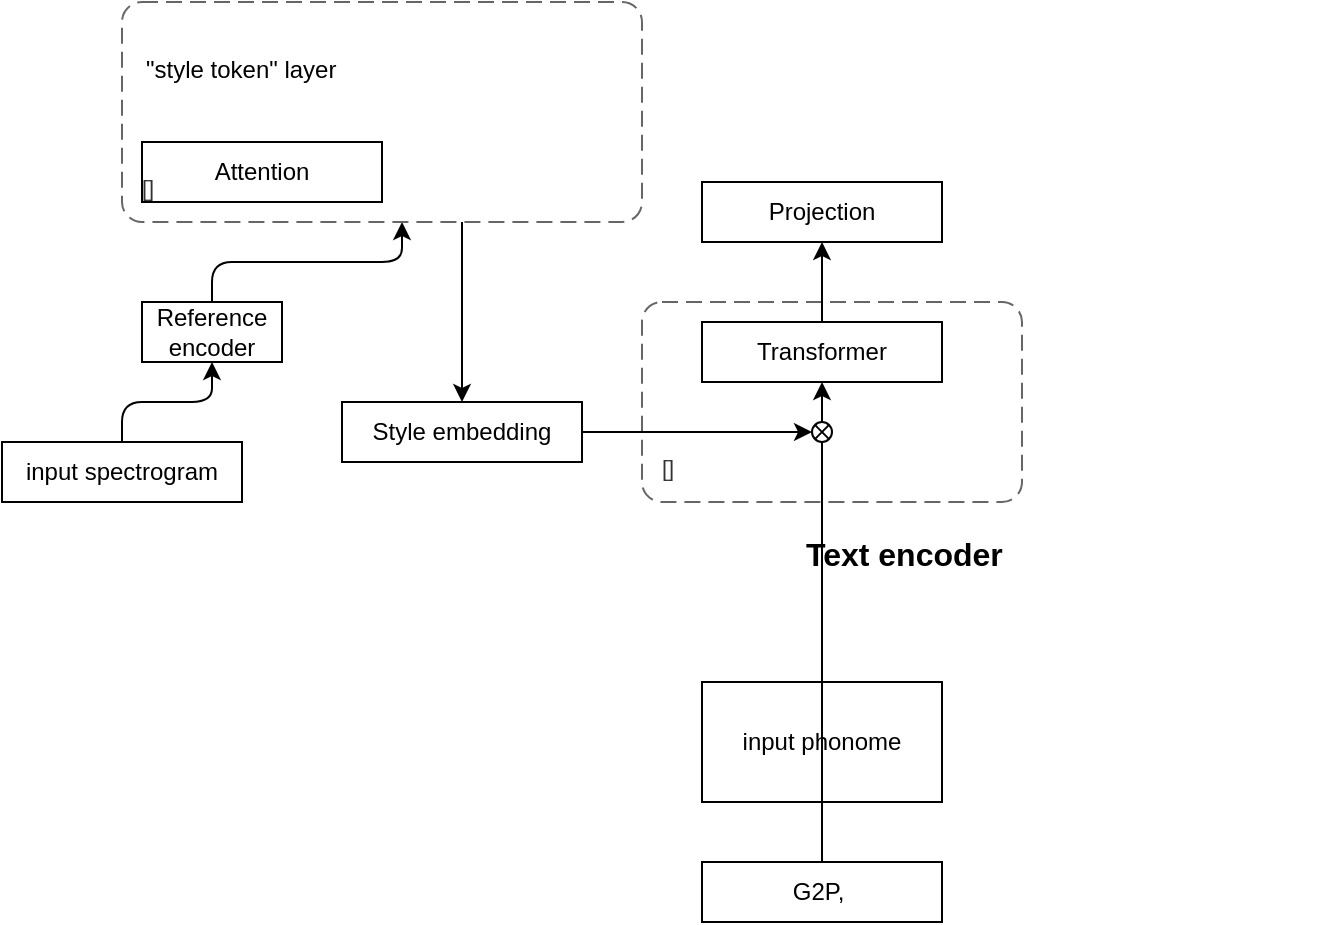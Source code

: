 <mxfile>
    <diagram id="DzsJCPHDGklQyklYWm0c" name="Page-1">
        <mxGraphModel dx="449" dy="653" grid="1" gridSize="10" guides="1" tooltips="1" connect="1" arrows="1" fold="1" page="1" pageScale="1" pageWidth="850" pageHeight="1100" math="0" shadow="0">
            <root>
                <mxCell id="0"/>
                <mxCell id="1" parent="0"/>
                <mxCell id="3" value="Projection" style="rounded=0;whiteSpace=wrap;html=1;" parent="1" vertex="1">
                    <mxGeometry x="470" y="310" width="120" height="30" as="geometry"/>
                </mxCell>
                <mxCell id="4" value="Transformer" style="rounded=0;whiteSpace=wrap;html=1;" parent="1" vertex="1">
                    <mxGeometry x="470" y="380" width="120" height="30" as="geometry"/>
                </mxCell>
                <object placeholders="1" c4Name="Text encoder" c4Description="" label="&lt;font style=&quot;font-size: 16px&quot;&gt;&lt;b&gt;&lt;div style=&quot;text-align: left&quot;&gt;%c4Name%&lt;/div&gt;&lt;/b&gt;&lt;/font&gt;&lt;div style=&quot;text-align: left&quot;&gt;%c4Description%&lt;/div&gt;" id="8">
                    <mxCell style="text;html=1;strokeColor=none;fillColor=none;align=left;verticalAlign=top;whiteSpace=wrap;rounded=0;metaEdit=1;allowArrows=0;resizable=1;rotatable=0;connectable=0;recursiveResize=0;expand=0;pointerEvents=0;points=[[0.25,0,0],[0.5,0,0],[0.75,0,0],[1,0.25,0],[1,0.5,0],[1,0.75,0],[0.75,1,0],[0.5,1,0],[0.25,1,0],[0,0.75,0],[0,0.5,0],[0,0.25,0]];" parent="1" vertex="1">
                        <mxGeometry x="520" y="480" width="260" height="40" as="geometry"/>
                    </mxCell>
                </object>
                <object placeholders="1" c4Name="" c4Type="" c4Application="" label="&lt;font style=&quot;font-size: 16px&quot;&gt;&lt;b&gt;&lt;div style=&quot;text-align: left&quot;&gt;%c4Name%&lt;/div&gt;&lt;/b&gt;&lt;/font&gt;&lt;div style=&quot;text-align: left&quot;&gt;[%c4Application%]&lt;/div&gt;" id="9">
                    <mxCell style="rounded=1;fontSize=11;whiteSpace=wrap;html=1;dashed=1;arcSize=20;fillColor=none;strokeColor=#666666;fontColor=#333333;labelBackgroundColor=none;align=left;verticalAlign=bottom;labelBorderColor=none;spacingTop=0;spacing=10;dashPattern=8 4;metaEdit=1;rotatable=0;perimeter=rectanglePerimeter;noLabel=0;labelPadding=0;allowArrows=0;connectable=0;expand=0;recursiveResize=0;editable=1;pointerEvents=0;absoluteArcSize=1;points=[[0.25,0,0],[0.5,0,0],[0.75,0,0],[1,0.25,0],[1,0.5,0],[1,0.75,0],[0.75,1,0],[0.5,1,0],[0.25,1,0],[0,0.75,0],[0,0.5,0],[0,0.25,0]];" parent="1" vertex="1">
                        <mxGeometry x="440" y="370" width="190" height="100" as="geometry"/>
                    </mxCell>
                </object>
                <mxCell id="25" style="edgeStyle=none;html=1;exitX=0.5;exitY=0;exitDx=0;exitDy=0;" parent="1" source="13" edge="1">
                    <mxGeometry relative="1" as="geometry">
                        <mxPoint x="320" y="330" as="targetPoint"/>
                        <Array as="points">
                            <mxPoint x="225" y="350"/>
                            <mxPoint x="320" y="350"/>
                        </Array>
                    </mxGeometry>
                </mxCell>
                <mxCell id="12" value="input spectrogram" style="rounded=0;whiteSpace=wrap;html=1;" parent="1" vertex="1">
                    <mxGeometry x="120" y="440" width="120" height="30" as="geometry"/>
                </mxCell>
                <mxCell id="13" value="Reference encoder&lt;span style=&quot;color: rgba(0 , 0 , 0 , 0) ; font-family: monospace ; font-size: 0px&quot;&gt;%3CmxGraphModel%3E%3Croot%3E%3CmxCell%20id%3D%220%22%2F%3E%3CmxCell%20id%3D%221%22%20parent%3D%220%22%2F%3E%3CmxCell%20id%3D%222%22%20value%3D%22input%20spectrogram%22%20style%3D%22rounded%3D0%3BwhiteSpace%3Dwrap%3Bhtml%3D1%3B%22%20vertex%3D%221%22%20parent%3D%221%22%3E%3CmxGeometry%20x%3D%22250%22%20y%3D%22440%22%20width%3D%22120%22%20height%3D%2230%22%20as%3D%22geometry%22%2F%3E%3C%2FmxCell%3E%3C%2Froot%3E%3C%2FmxGraphModel%3E&lt;/span&gt;&lt;span style=&quot;color: rgba(0 , 0 , 0 , 0) ; font-family: monospace ; font-size: 0px&quot;&gt;%3CmxGraphModel%3E%3Croot%3E%3CmxCell%20id%3D%220%22%2F%3E%3CmxCell%20id%3D%221%22%20parent%3D%220%22%2F%3E%3CmxCell%20id%3D%222%22%20value%3D%22input%20spectrogram%22%20style%3D%22rounded%3D0%3BwhiteSpace%3Dwrap%3Bhtml%3D1%3B%22%20vertex%3D%221%22%20parent%3D%221%22%3E%3CmxGeometry%20x%3D%22250%22%20y%3D%22440%22%20width%3D%22120%22%20height%3D%2230%22%20as%3D%22geometry%22%2F%3E%3C%2FmxCell%3E%3C%2Froot%3E%3C%2FmxGraphModel%3E&lt;/span&gt;" style="rounded=0;whiteSpace=wrap;html=1;" parent="1" vertex="1">
                    <mxGeometry x="190" y="370" width="70" height="30" as="geometry"/>
                </mxCell>
                <mxCell id="14" value="Attention" style="rounded=0;whiteSpace=wrap;html=1;" parent="1" vertex="1">
                    <mxGeometry x="190" y="290" width="120" height="30" as="geometry"/>
                </mxCell>
                <mxCell id="15" value="Style embedding" style="rounded=0;whiteSpace=wrap;html=1;" parent="1" vertex="1">
                    <mxGeometry x="290" y="420" width="120" height="30" as="geometry"/>
                </mxCell>
                <object placeholders="1" c4Name="" c4Type="" c4Application="" label="&lt;font style=&quot;font-size: 16px&quot;&gt;&lt;b&gt;&lt;div style=&quot;text-align: left&quot;&gt;%c4Name%&lt;/div&gt;&lt;/b&gt;&lt;/font&gt;&lt;div style=&quot;text-align: left&quot;&gt;[%c4Application%]&lt;/div&gt;" id="17">
                    <mxCell style="rounded=1;fontSize=11;whiteSpace=wrap;html=1;dashed=1;arcSize=20;fillColor=none;strokeColor=#666666;fontColor=#333333;labelBackgroundColor=none;align=left;verticalAlign=bottom;labelBorderColor=none;spacingTop=0;spacing=10;dashPattern=8 4;metaEdit=1;rotatable=0;perimeter=rectanglePerimeter;noLabel=0;labelPadding=0;allowArrows=0;connectable=0;expand=0;recursiveResize=0;editable=1;pointerEvents=0;absoluteArcSize=1;points=[[0.25,0,0],[0.5,0,0],[0.75,0,0],[1,0.25,0],[1,0.5,0],[1,0.75,0],[0.75,1,0],[0.5,1,0],[0.25,1,0],[0,0.75,0],[0,0.5,0],[0,0.25,0]];" parent="1" vertex="1">
                        <mxGeometry x="180" y="220" width="260" height="110" as="geometry"/>
                    </mxCell>
                </object>
                <object placeholders="1" c4Name="" c4Type="" c4Description="&quot;style token&quot; layer" label="&lt;font style=&quot;font-size: 16px&quot;&gt;&lt;b&gt;&lt;div style=&quot;text-align: left&quot;&gt;%c4Name%&lt;/div&gt;&lt;/b&gt;&lt;/font&gt;&lt;div style=&quot;text-align: left&quot;&gt;%c4Description%&lt;/div&gt;" id="19">
                    <mxCell style="text;html=1;strokeColor=none;fillColor=none;align=left;verticalAlign=top;whiteSpace=wrap;rounded=0;metaEdit=1;allowArrows=0;resizable=1;rotatable=0;connectable=0;recursiveResize=0;expand=0;pointerEvents=0;points=[[0.25,0,0],[0.5,0,0],[0.75,0,0],[1,0.25,0],[1,0.5,0],[1,0.75,0],[0.75,1,0],[0.5,1,0],[0.25,1,0],[0,0.75,0],[0,0.5,0],[0,0.25,0]];" parent="1" vertex="1">
                        <mxGeometry x="190" y="240" width="120" height="30" as="geometry"/>
                    </mxCell>
                </object>
                <mxCell id="21" value="input phonome" style="whiteSpace=wrap;html=1;" parent="1" vertex="1">
                    <mxGeometry x="470" y="560" width="120" height="60" as="geometry"/>
                </mxCell>
                <mxCell id="23" value="" style="endArrow=classic;html=1;entryX=0.5;entryY=1;entryDx=0;entryDy=0;exitX=0.5;exitY=0;exitDx=0;exitDy=0;" parent="1" source="12" target="13" edge="1">
                    <mxGeometry width="50" height="50" relative="1" as="geometry">
                        <mxPoint x="280" y="540" as="sourcePoint"/>
                        <mxPoint x="330" y="490" as="targetPoint"/>
                        <Array as="points">
                            <mxPoint x="180" y="420"/>
                            <mxPoint x="225" y="420"/>
                        </Array>
                    </mxGeometry>
                </mxCell>
                <mxCell id="24" value="" style="endArrow=classic;html=1;exitX=1;exitY=0.5;exitDx=0;exitDy=0;entryX=0;entryY=0.5;entryDx=0;entryDy=0;" parent="1" source="15" target="28" edge="1">
                    <mxGeometry width="50" height="50" relative="1" as="geometry">
                        <mxPoint x="130" y="540" as="sourcePoint"/>
                        <mxPoint x="530" y="435" as="targetPoint"/>
                    </mxGeometry>
                </mxCell>
                <mxCell id="26" value="" style="endArrow=classic;html=1;entryX=0.5;entryY=0;entryDx=0;entryDy=0;" parent="1" target="15" edge="1">
                    <mxGeometry width="50" height="50" relative="1" as="geometry">
                        <mxPoint x="350" y="330" as="sourcePoint"/>
                        <mxPoint x="410" y="490" as="targetPoint"/>
                        <Array as="points">
                            <mxPoint x="350" y="380"/>
                        </Array>
                    </mxGeometry>
                </mxCell>
                <mxCell id="27" value="" style="endArrow=classic;html=1;entryX=0.5;entryY=1;entryDx=0;entryDy=0;" parent="1" target="4" edge="1">
                    <mxGeometry width="50" height="50" relative="1" as="geometry">
                        <mxPoint x="530" y="560" as="sourcePoint"/>
                        <mxPoint x="540" y="445" as="targetPoint"/>
                        <Array as="points"/>
                    </mxGeometry>
                </mxCell>
                <mxCell id="28" value="" style="shape=sumEllipse;perimeter=ellipsePerimeter;whiteSpace=wrap;html=1;backgroundOutline=1;" parent="1" vertex="1">
                    <mxGeometry x="525" y="430" width="10" height="10" as="geometry"/>
                </mxCell>
                <mxCell id="30" value="" style="endArrow=classic;html=1;entryX=0.5;entryY=1;entryDx=0;entryDy=0;exitX=0.5;exitY=0;exitDx=0;exitDy=0;" parent="1" source="4" target="3" edge="1">
                    <mxGeometry width="50" height="50" relative="1" as="geometry">
                        <mxPoint x="420" y="540" as="sourcePoint"/>
                        <mxPoint x="470" y="490" as="targetPoint"/>
                    </mxGeometry>
                </mxCell>
                <mxCell id="10" value="G2P,&amp;nbsp;" style="rounded=0;whiteSpace=wrap;html=1;" parent="1" vertex="1">
                    <mxGeometry x="470" y="650" width="120" height="30" as="geometry"/>
                </mxCell>
                <mxCell id="31" value="" style="endArrow=none;html=1;exitX=0.5;exitY=0;exitDx=0;exitDy=0;" parent="1" source="21" target="10" edge="1">
                    <mxGeometry width="50" height="50" relative="1" as="geometry">
                        <mxPoint x="530" y="560" as="sourcePoint"/>
                        <mxPoint x="530" y="510" as="targetPoint"/>
                    </mxGeometry>
                </mxCell>
            </root>
        </mxGraphModel>
    </diagram>
</mxfile>